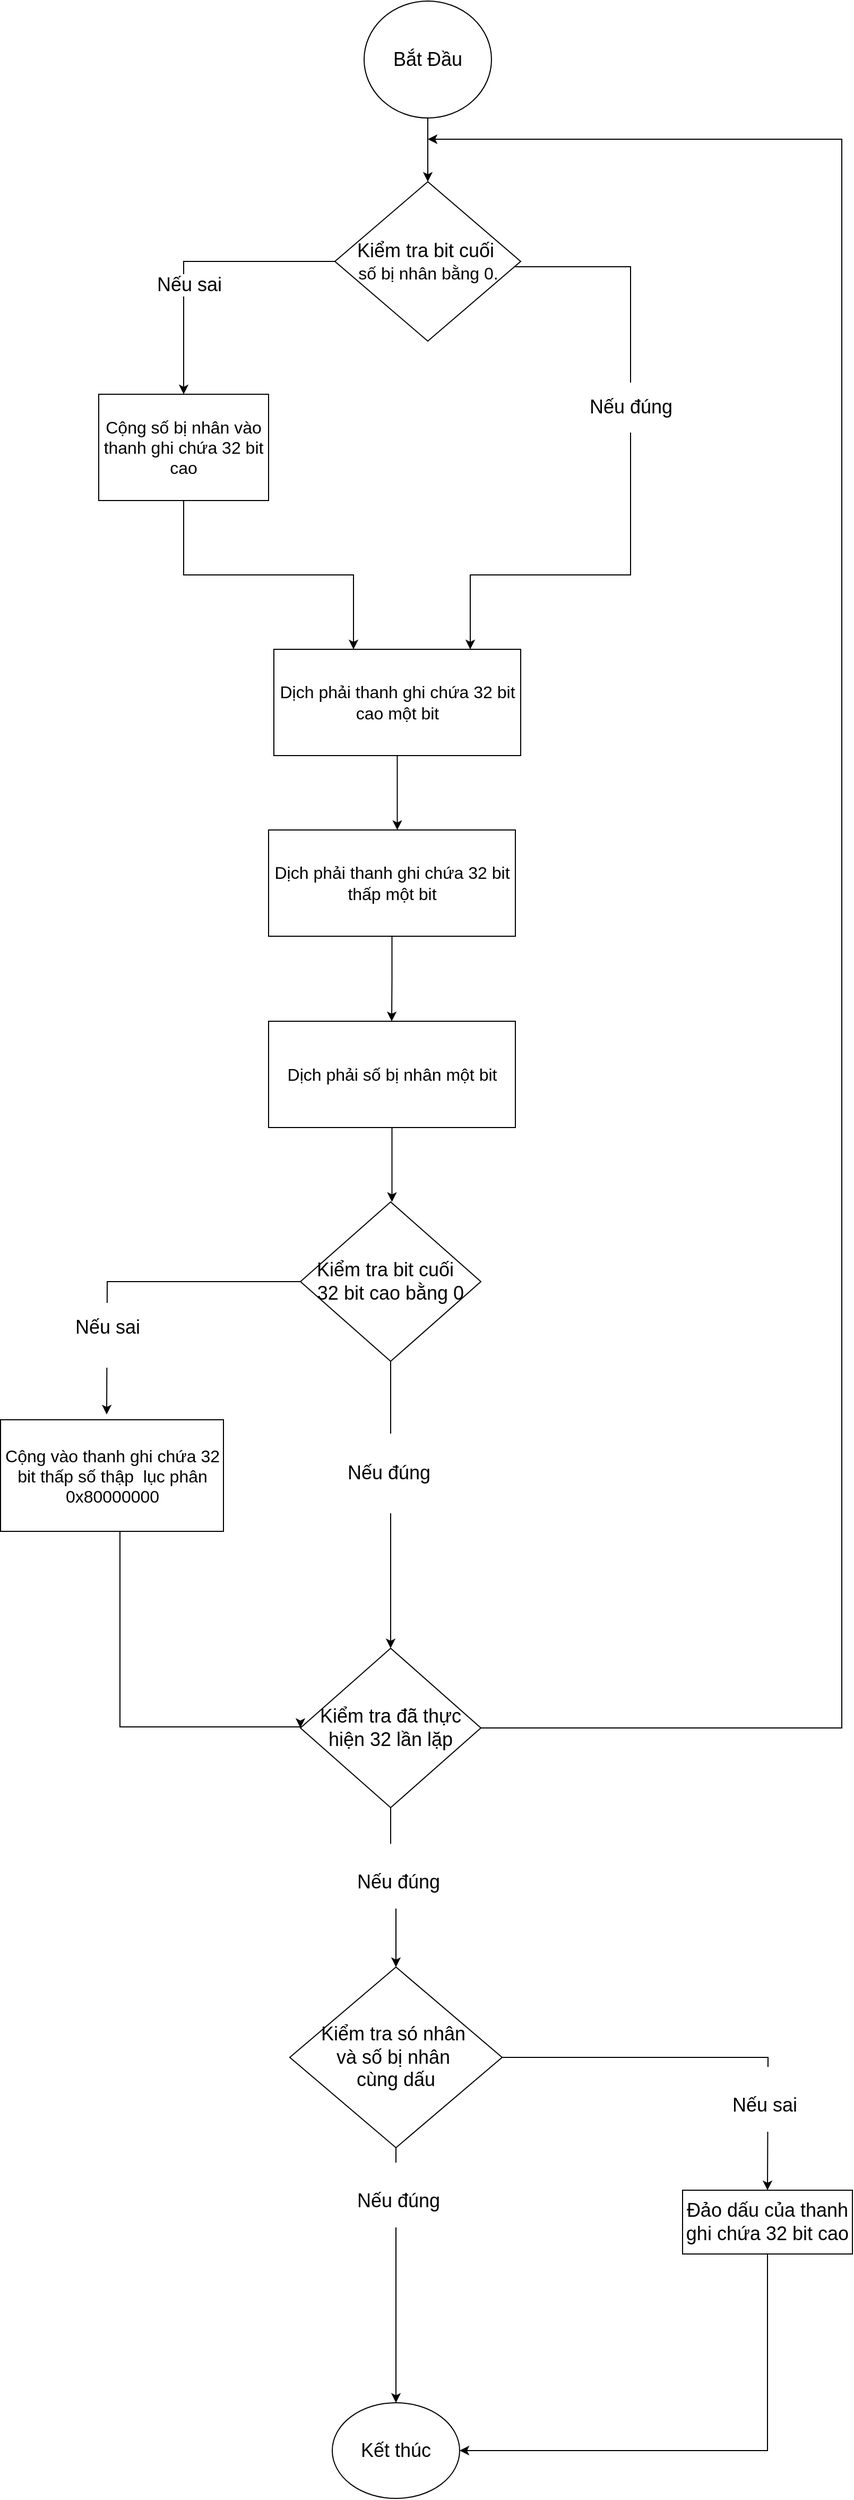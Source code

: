 <mxfile version="24.4.0" type="device">
  <diagram name="Page-1" id="1LYZN4eg_bFJheUa5G1i">
    <mxGraphModel dx="2142" dy="965" grid="1" gridSize="10" guides="1" tooltips="1" connect="1" arrows="1" fold="1" page="1" pageScale="1" pageWidth="850" pageHeight="1100" math="0" shadow="0">
      <root>
        <mxCell id="0" />
        <mxCell id="1" parent="0" />
        <mxCell id="DlFWU1Mr_nN4XAocqVQB-2" style="edgeStyle=orthogonalEdgeStyle;rounded=0;orthogonalLoop=1;jettySize=auto;html=1;" edge="1" parent="1" source="DlFWU1Mr_nN4XAocqVQB-1">
          <mxGeometry relative="1" as="geometry">
            <mxPoint x="390" y="240" as="targetPoint" />
            <Array as="points">
              <mxPoint x="390" y="200" />
              <mxPoint x="390" y="200" />
            </Array>
          </mxGeometry>
        </mxCell>
        <mxCell id="DlFWU1Mr_nN4XAocqVQB-1" value="&lt;font style=&quot;font-size: 18px;&quot;&gt;Bắt Đầu&lt;/font&gt;" style="ellipse;whiteSpace=wrap;html=1;" vertex="1" parent="1">
          <mxGeometry x="330" y="70" width="120" height="110" as="geometry" />
        </mxCell>
        <mxCell id="DlFWU1Mr_nN4XAocqVQB-8" style="edgeStyle=orthogonalEdgeStyle;rounded=0;orthogonalLoop=1;jettySize=auto;html=1;entryX=0.5;entryY=0;entryDx=0;entryDy=0;" edge="1" parent="1" source="DlFWU1Mr_nN4XAocqVQB-3" target="DlFWU1Mr_nN4XAocqVQB-10">
          <mxGeometry relative="1" as="geometry">
            <mxPoint x="160" y="430" as="targetPoint" />
          </mxGeometry>
        </mxCell>
        <mxCell id="DlFWU1Mr_nN4XAocqVQB-9" value="&lt;font style=&quot;font-size: 18px;&quot;&gt;Nếu sai&lt;/font&gt;" style="edgeLabel;html=1;align=center;verticalAlign=middle;resizable=0;points=[];" vertex="1" connectable="0" parent="DlFWU1Mr_nN4XAocqVQB-8">
          <mxGeometry x="0.231" y="5" relative="1" as="geometry">
            <mxPoint as="offset" />
          </mxGeometry>
        </mxCell>
        <mxCell id="DlFWU1Mr_nN4XAocqVQB-12" style="edgeStyle=orthogonalEdgeStyle;rounded=0;orthogonalLoop=1;jettySize=auto;html=1;" edge="1" parent="1">
          <mxGeometry relative="1" as="geometry">
            <mxPoint x="430" y="680" as="targetPoint" />
            <mxPoint x="467.5" y="320" as="sourcePoint" />
            <Array as="points">
              <mxPoint x="581" y="320" />
              <mxPoint x="581" y="610" />
              <mxPoint x="430" y="610" />
            </Array>
          </mxGeometry>
        </mxCell>
        <mxCell id="DlFWU1Mr_nN4XAocqVQB-13" value="&lt;br&gt;&lt;span style=&quot;color: rgb(0, 0, 0); font-family: Helvetica; font-size: 18px; font-style: normal; font-variant-ligatures: normal; font-variant-caps: normal; font-weight: 400; letter-spacing: normal; orphans: 2; text-align: center; text-indent: 0px; text-transform: none; widows: 2; word-spacing: 0px; -webkit-text-stroke-width: 0px; white-space: nowrap; background-color: rgb(255, 255, 255); text-decoration-thickness: initial; text-decoration-style: initial; text-decoration-color: initial; display: inline !important; float: none;&quot;&gt;Nếu đúng&lt;/span&gt;&lt;div&gt;&lt;br/&gt;&lt;/div&gt;" style="edgeLabel;html=1;align=center;verticalAlign=middle;resizable=0;points=[];" vertex="1" connectable="0" parent="DlFWU1Mr_nN4XAocqVQB-12">
          <mxGeometry x="-0.215" relative="1" as="geometry">
            <mxPoint as="offset" />
          </mxGeometry>
        </mxCell>
        <mxCell id="DlFWU1Mr_nN4XAocqVQB-3" value="&lt;font style=&quot;font-size: 18px;&quot;&gt;Kiểm tra bit cuối&amp;nbsp;&lt;/font&gt;&lt;div&gt;&lt;font size=&quot;3&quot; style=&quot;&quot;&gt;số bị nhân bằng 0.&lt;/font&gt;&lt;/div&gt;" style="rhombus;whiteSpace=wrap;html=1;" vertex="1" parent="1">
          <mxGeometry x="302.5" y="240" width="175" height="150" as="geometry" />
        </mxCell>
        <mxCell id="DlFWU1Mr_nN4XAocqVQB-16" style="edgeStyle=orthogonalEdgeStyle;rounded=0;orthogonalLoop=1;jettySize=auto;html=1;exitX=0.5;exitY=1;exitDx=0;exitDy=0;" edge="1" parent="1" source="DlFWU1Mr_nN4XAocqVQB-10">
          <mxGeometry relative="1" as="geometry">
            <mxPoint x="320" y="680" as="targetPoint" />
            <Array as="points">
              <mxPoint x="160" y="610" />
              <mxPoint x="320" y="610" />
            </Array>
          </mxGeometry>
        </mxCell>
        <mxCell id="DlFWU1Mr_nN4XAocqVQB-10" value="&lt;font size=&quot;3&quot;&gt;Cộng số bị nhân vào thanh ghi chứa 32 bit cao&lt;/font&gt;" style="rounded=0;whiteSpace=wrap;html=1;" vertex="1" parent="1">
          <mxGeometry x="80" y="440" width="160" height="100" as="geometry" />
        </mxCell>
        <mxCell id="DlFWU1Mr_nN4XAocqVQB-21" style="edgeStyle=orthogonalEdgeStyle;rounded=0;orthogonalLoop=1;jettySize=auto;html=1;" edge="1" parent="1" source="DlFWU1Mr_nN4XAocqVQB-19">
          <mxGeometry relative="1" as="geometry">
            <mxPoint x="361.25" y="850" as="targetPoint" />
          </mxGeometry>
        </mxCell>
        <mxCell id="DlFWU1Mr_nN4XAocqVQB-19" value="&lt;div style=&quot;&quot;&gt;&lt;span style=&quot;font-size: medium; background-color: initial;&quot;&gt;Dịch phải thanh ghi chứa 32 bit cao một bit&lt;/span&gt;&lt;/div&gt;" style="rounded=0;whiteSpace=wrap;html=1;align=center;" vertex="1" parent="1">
          <mxGeometry x="245" y="680" width="232.5" height="100" as="geometry" />
        </mxCell>
        <mxCell id="DlFWU1Mr_nN4XAocqVQB-23" style="edgeStyle=orthogonalEdgeStyle;rounded=0;orthogonalLoop=1;jettySize=auto;html=1;" edge="1" parent="1" source="DlFWU1Mr_nN4XAocqVQB-22">
          <mxGeometry relative="1" as="geometry">
            <mxPoint x="356" y="1030" as="targetPoint" />
          </mxGeometry>
        </mxCell>
        <mxCell id="DlFWU1Mr_nN4XAocqVQB-22" value="&lt;span style=&quot;font-size: medium;&quot;&gt;Dịch phải thanh ghi chứa 32 bit thấp một bit&lt;/span&gt;" style="rounded=0;whiteSpace=wrap;html=1;" vertex="1" parent="1">
          <mxGeometry x="240" y="850" width="232.5" height="100" as="geometry" />
        </mxCell>
        <mxCell id="DlFWU1Mr_nN4XAocqVQB-26" style="edgeStyle=orthogonalEdgeStyle;rounded=0;orthogonalLoop=1;jettySize=auto;html=1;" edge="1" parent="1" source="DlFWU1Mr_nN4XAocqVQB-25">
          <mxGeometry relative="1" as="geometry">
            <mxPoint x="356.25" y="1200" as="targetPoint" />
          </mxGeometry>
        </mxCell>
        <mxCell id="DlFWU1Mr_nN4XAocqVQB-25" value="&lt;font size=&quot;3&quot;&gt;Dịch phải số bị nhân một bit&lt;/font&gt;" style="rounded=0;whiteSpace=wrap;html=1;" vertex="1" parent="1">
          <mxGeometry x="240" y="1030" width="232.5" height="100" as="geometry" />
        </mxCell>
        <mxCell id="DlFWU1Mr_nN4XAocqVQB-53" style="edgeStyle=orthogonalEdgeStyle;rounded=0;orthogonalLoop=1;jettySize=auto;html=1;entryX=0.5;entryY=0;entryDx=0;entryDy=0;" edge="1" parent="1" source="DlFWU1Mr_nN4XAocqVQB-27" target="DlFWU1Mr_nN4XAocqVQB-45">
          <mxGeometry relative="1" as="geometry">
            <mxPoint x="570" y="1630" as="targetPoint" />
          </mxGeometry>
        </mxCell>
        <mxCell id="DlFWU1Mr_nN4XAocqVQB-54" value="&lt;br&gt;&lt;br style=&quot;forced-color-adjust: none; color: rgb(0, 0, 0); font-family: Helvetica; font-size: 11px; font-style: normal; font-variant-ligatures: normal; font-variant-caps: normal; font-weight: 400; letter-spacing: normal; orphans: 2; text-align: center; text-indent: 0px; text-transform: none; widows: 2; word-spacing: 0px; -webkit-text-stroke-width: 0px; white-space: nowrap; text-decoration-thickness: initial; text-decoration-style: initial; text-decoration-color: initial;&quot;&gt;&lt;span style=&quot;forced-color-adjust: none; color: rgb(0, 0, 0); font-family: Helvetica; font-style: normal; font-variant-ligatures: normal; font-variant-caps: normal; font-weight: 400; letter-spacing: normal; orphans: 2; text-align: center; text-indent: 0px; text-transform: none; widows: 2; word-spacing: 0px; -webkit-text-stroke-width: 0px; white-space: nowrap; background-color: rgb(255, 255, 255); text-decoration-thickness: initial; text-decoration-style: initial; text-decoration-color: initial; font-size: 18px; float: none; display: inline !important;&quot;&gt;Nếu đúng&lt;/span&gt;&lt;div style=&quot;forced-color-adjust: none; color: rgb(0, 0, 0); font-family: Helvetica; font-size: 11px; font-style: normal; font-variant-ligatures: normal; font-variant-caps: normal; font-weight: 400; letter-spacing: normal; orphans: 2; text-align: center; text-indent: 0px; text-transform: none; widows: 2; word-spacing: 0px; -webkit-text-stroke-width: 0px; white-space: nowrap; text-decoration-thickness: initial; text-decoration-style: initial; text-decoration-color: initial;&quot;&gt;&lt;div style=&quot;forced-color-adjust: none;&quot;&gt;&lt;br style=&quot;forced-color-adjust: none;&quot;&gt;&lt;/div&gt;&lt;/div&gt;&lt;div&gt;&lt;br/&gt;&lt;/div&gt;" style="edgeLabel;html=1;align=center;verticalAlign=middle;resizable=0;points=[];" vertex="1" connectable="0" parent="DlFWU1Mr_nN4XAocqVQB-53">
          <mxGeometry x="-0.222" y="-2" relative="1" as="geometry">
            <mxPoint as="offset" />
          </mxGeometry>
        </mxCell>
        <mxCell id="DlFWU1Mr_nN4XAocqVQB-27" value="&lt;font style=&quot;font-size: 18px;&quot;&gt;Kiểm tra bit cuối&amp;nbsp;&lt;/font&gt;&lt;span style=&quot;font-size: 18px; background-color: initial;&quot;&gt;&amp;nbsp;&lt;/span&gt;&lt;div&gt;&lt;div&gt;&lt;font style=&quot;font-size: 18px;&quot;&gt;32 bit cao bằng 0&lt;/font&gt;&lt;/div&gt;&lt;/div&gt;" style="rhombus;whiteSpace=wrap;html=1;" vertex="1" parent="1">
          <mxGeometry x="270" y="1200" width="170" height="150" as="geometry" />
        </mxCell>
        <mxCell id="DlFWU1Mr_nN4XAocqVQB-47" style="edgeStyle=orthogonalEdgeStyle;rounded=0;orthogonalLoop=1;jettySize=auto;html=1;entryX=0;entryY=0.5;entryDx=0;entryDy=0;" edge="1" parent="1" target="DlFWU1Mr_nN4XAocqVQB-45">
          <mxGeometry relative="1" as="geometry">
            <mxPoint x="293.4" y="1694.35" as="targetPoint" />
            <mxPoint x="99.999" y="1490" as="sourcePoint" />
            <Array as="points">
              <mxPoint x="100" y="1694" />
              <mxPoint x="270" y="1694" />
            </Array>
          </mxGeometry>
        </mxCell>
        <mxCell id="DlFWU1Mr_nN4XAocqVQB-39" value="&lt;font size=&quot;3&quot;&gt;Cộng vào thanh ghi chứa 32 bit thấp số thập&amp;nbsp; lục phân 0x80000000&lt;/font&gt;" style="rounded=0;whiteSpace=wrap;html=1;" vertex="1" parent="1">
          <mxGeometry x="-12.5" y="1405" width="210" height="105" as="geometry" />
        </mxCell>
        <mxCell id="DlFWU1Mr_nN4XAocqVQB-41" style="edgeStyle=orthogonalEdgeStyle;rounded=0;orthogonalLoop=1;jettySize=auto;html=1;exitX=0;exitY=0.5;exitDx=0;exitDy=0;" edge="1" parent="1" source="DlFWU1Mr_nN4XAocqVQB-27">
          <mxGeometry relative="1" as="geometry">
            <mxPoint x="207.5" y="1275" as="sourcePoint" />
            <mxPoint x="87.5" y="1400" as="targetPoint" />
          </mxGeometry>
        </mxCell>
        <mxCell id="DlFWU1Mr_nN4XAocqVQB-42" value="&lt;br&gt;&lt;span style=&quot;forced-color-adjust: none; color: rgb(0, 0, 0); font-family: Helvetica; font-size: 18px; font-style: normal; font-variant-ligatures: normal; font-variant-caps: normal; font-weight: 400; letter-spacing: normal; orphans: 2; text-align: center; text-indent: 0px; text-transform: none; widows: 2; word-spacing: 0px; -webkit-text-stroke-width: 0px; white-space: nowrap; background-color: rgb(255, 255, 255); text-decoration-thickness: initial; text-decoration-style: initial; text-decoration-color: initial; float: none; display: inline !important;&quot;&gt;Nếu sai&lt;/span&gt;&lt;div&gt;&lt;div style=&quot;forced-color-adjust: none;&quot;&gt;&lt;br&gt;&lt;br&gt;&lt;/div&gt;&lt;/div&gt;" style="edgeLabel;html=1;align=center;verticalAlign=middle;resizable=0;points=[];" vertex="1" connectable="0" parent="DlFWU1Mr_nN4XAocqVQB-41">
          <mxGeometry x="0.344" y="-4" relative="1" as="geometry">
            <mxPoint x="4" y="25" as="offset" />
          </mxGeometry>
        </mxCell>
        <mxCell id="DlFWU1Mr_nN4XAocqVQB-56" style="edgeStyle=orthogonalEdgeStyle;rounded=0;orthogonalLoop=1;jettySize=auto;html=1;" edge="1" parent="1" source="DlFWU1Mr_nN4XAocqVQB-45" target="DlFWU1Mr_nN4XAocqVQB-68">
          <mxGeometry relative="1" as="geometry">
            <mxPoint x="355" y="1920" as="targetPoint" />
          </mxGeometry>
        </mxCell>
        <mxCell id="DlFWU1Mr_nN4XAocqVQB-58" style="edgeStyle=orthogonalEdgeStyle;rounded=0;orthogonalLoop=1;jettySize=auto;html=1;exitX=1;exitY=0.5;exitDx=0;exitDy=0;" edge="1" parent="1" source="DlFWU1Mr_nN4XAocqVQB-45">
          <mxGeometry relative="1" as="geometry">
            <mxPoint x="390" y="200" as="targetPoint" />
            <mxPoint x="480" y="1665" as="sourcePoint" />
            <Array as="points">
              <mxPoint x="780" y="1695" />
              <mxPoint x="780" y="200" />
            </Array>
          </mxGeometry>
        </mxCell>
        <mxCell id="DlFWU1Mr_nN4XAocqVQB-45" value="&lt;span style=&quot;font-size: 18px;&quot;&gt;Kiểm tra đã thực hiện 32 lần lặp&lt;/span&gt;" style="rhombus;whiteSpace=wrap;html=1;" vertex="1" parent="1">
          <mxGeometry x="270" y="1620" width="170" height="150" as="geometry" />
        </mxCell>
        <mxCell id="DlFWU1Mr_nN4XAocqVQB-55" value="&lt;div&gt;&lt;div style=&quot;forced-color-adjust: none;&quot;&gt;&lt;br&gt;&lt;/div&gt;&lt;/div&gt;" style="edgeLabel;html=1;align=center;verticalAlign=middle;resizable=0;points=[];" vertex="1" connectable="0" parent="1">
          <mxGeometry x="97.905" y="1333.866" as="geometry">
            <mxPoint x="213" y="75" as="offset" />
          </mxGeometry>
        </mxCell>
        <mxCell id="DlFWU1Mr_nN4XAocqVQB-57" value="&lt;div style=&quot;forced-color-adjust: none; color: rgb(0, 0, 0); font-family: Helvetica; font-size: 11px; font-style: normal; font-variant-ligatures: normal; font-variant-caps: normal; font-weight: 400; letter-spacing: normal; orphans: 2; text-align: center; text-indent: 0px; text-transform: none; widows: 2; word-spacing: 0px; -webkit-text-stroke-width: 0px; white-space: nowrap; text-decoration-thickness: initial; text-decoration-style: initial; text-decoration-color: initial;&quot;&gt;&lt;div style=&quot;forced-color-adjust: none;&quot;&gt;&lt;br&gt;&lt;br&gt;&lt;span style=&quot;font-size: 18px;&quot;&gt;Nếu đúng&lt;/span&gt;&lt;div&gt;&lt;br&gt;&lt;/div&gt;&lt;/div&gt;&lt;/div&gt;" style="edgeLabel;html=1;align=center;verticalAlign=middle;resizable=0;points=[];" vertex="1" connectable="0" parent="1">
          <mxGeometry x="355" y="1609.996" as="geometry">
            <mxPoint x="7" y="224" as="offset" />
          </mxGeometry>
        </mxCell>
        <mxCell id="DlFWU1Mr_nN4XAocqVQB-67" value="&lt;font style=&quot;font-size: 18px;&quot;&gt;Kết thúc&lt;/font&gt;" style="ellipse;whiteSpace=wrap;html=1;" vertex="1" parent="1">
          <mxGeometry x="300" y="2330" width="120" height="90" as="geometry" />
        </mxCell>
        <mxCell id="DlFWU1Mr_nN4XAocqVQB-69" style="edgeStyle=orthogonalEdgeStyle;rounded=0;orthogonalLoop=1;jettySize=auto;html=1;entryX=0.5;entryY=0;entryDx=0;entryDy=0;exitX=0.5;exitY=1;exitDx=0;exitDy=0;" edge="1" parent="1" source="DlFWU1Mr_nN4XAocqVQB-68" target="DlFWU1Mr_nN4XAocqVQB-67">
          <mxGeometry relative="1" as="geometry">
            <mxPoint x="360" y="2300" as="targetPoint" />
            <mxPoint x="360" y="2240" as="sourcePoint" />
            <Array as="points" />
          </mxGeometry>
        </mxCell>
        <mxCell id="DlFWU1Mr_nN4XAocqVQB-75" style="edgeStyle=orthogonalEdgeStyle;rounded=0;orthogonalLoop=1;jettySize=auto;html=1;" edge="1" parent="1" source="DlFWU1Mr_nN4XAocqVQB-68">
          <mxGeometry relative="1" as="geometry">
            <mxPoint x="710" y="2130" as="targetPoint" />
          </mxGeometry>
        </mxCell>
        <mxCell id="DlFWU1Mr_nN4XAocqVQB-68" value="&lt;font style=&quot;font-size: 18px;&quot;&gt;Kiểm tra &lt;font style=&quot;&quot;&gt;só &lt;/font&gt;nhân&amp;nbsp;&lt;/font&gt;&lt;div&gt;&lt;font style=&quot;font-size: 18px;&quot;&gt;và số bị nhân&amp;nbsp;&lt;/font&gt;&lt;/div&gt;&lt;div&gt;&lt;font style=&quot;font-size: 18px;&quot;&gt;cùng dấu&lt;/font&gt;&lt;/div&gt;" style="rhombus;whiteSpace=wrap;html=1;" vertex="1" parent="1">
          <mxGeometry x="260" y="1920" width="200" height="170" as="geometry" />
        </mxCell>
        <mxCell id="DlFWU1Mr_nN4XAocqVQB-72" value="&lt;div style=&quot;forced-color-adjust: none; color: rgb(0, 0, 0); font-family: Helvetica; font-size: 11px; font-style: normal; font-variant-ligatures: normal; font-variant-caps: normal; font-weight: 400; letter-spacing: normal; orphans: 2; text-align: center; text-indent: 0px; text-transform: none; widows: 2; word-spacing: 0px; -webkit-text-stroke-width: 0px; white-space: nowrap; text-decoration-thickness: initial; text-decoration-style: initial; text-decoration-color: initial;&quot;&gt;&lt;div style=&quot;forced-color-adjust: none;&quot;&gt;&lt;br&gt;&lt;br&gt;&lt;span style=&quot;font-size: 18px;&quot;&gt;Nếu đúng&lt;/span&gt;&lt;div&gt;&lt;br&gt;&lt;/div&gt;&lt;/div&gt;&lt;/div&gt;" style="edgeLabel;html=1;align=center;verticalAlign=middle;resizable=0;points=[];" vertex="1" connectable="0" parent="1">
          <mxGeometry x="355" y="1909.996" as="geometry">
            <mxPoint x="7" y="224" as="offset" />
          </mxGeometry>
        </mxCell>
        <mxCell id="DlFWU1Mr_nN4XAocqVQB-73" value="&lt;div style=&quot;forced-color-adjust: none; color: rgb(0, 0, 0); font-family: Helvetica; font-size: 11px; font-style: normal; font-variant-ligatures: normal; font-variant-caps: normal; font-weight: 400; letter-spacing: normal; orphans: 2; text-align: center; text-indent: 0px; text-transform: none; widows: 2; word-spacing: 0px; -webkit-text-stroke-width: 0px; white-space: nowrap; text-decoration-thickness: initial; text-decoration-style: initial; text-decoration-color: initial;&quot;&gt;&lt;div style=&quot;forced-color-adjust: none;&quot;&gt;&lt;br&gt;&lt;br&gt;&lt;span style=&quot;font-size: 18px;&quot;&gt;Nếu sai&lt;/span&gt;&lt;div&gt;&lt;br&gt;&lt;/div&gt;&lt;/div&gt;&lt;/div&gt;" style="edgeLabel;html=1;align=center;verticalAlign=middle;resizable=0;points=[];" vertex="1" connectable="0" parent="1">
          <mxGeometry x="700" y="1819.996" as="geometry">
            <mxPoint x="7" y="224" as="offset" />
          </mxGeometry>
        </mxCell>
        <mxCell id="DlFWU1Mr_nN4XAocqVQB-77" style="edgeStyle=orthogonalEdgeStyle;rounded=0;orthogonalLoop=1;jettySize=auto;html=1;entryX=1;entryY=0.5;entryDx=0;entryDy=0;" edge="1" parent="1" source="DlFWU1Mr_nN4XAocqVQB-76" target="DlFWU1Mr_nN4XAocqVQB-67">
          <mxGeometry relative="1" as="geometry">
            <mxPoint x="710" y="2370" as="targetPoint" />
            <Array as="points">
              <mxPoint x="710" y="2375" />
            </Array>
          </mxGeometry>
        </mxCell>
        <mxCell id="DlFWU1Mr_nN4XAocqVQB-76" value="&lt;font style=&quot;font-size: 18px;&quot;&gt;Đảo dấu của thanh ghi chứa 32 bit cao&lt;/font&gt;" style="rounded=0;whiteSpace=wrap;html=1;" vertex="1" parent="1">
          <mxGeometry x="630" y="2130" width="160" height="60" as="geometry" />
        </mxCell>
      </root>
    </mxGraphModel>
  </diagram>
</mxfile>
